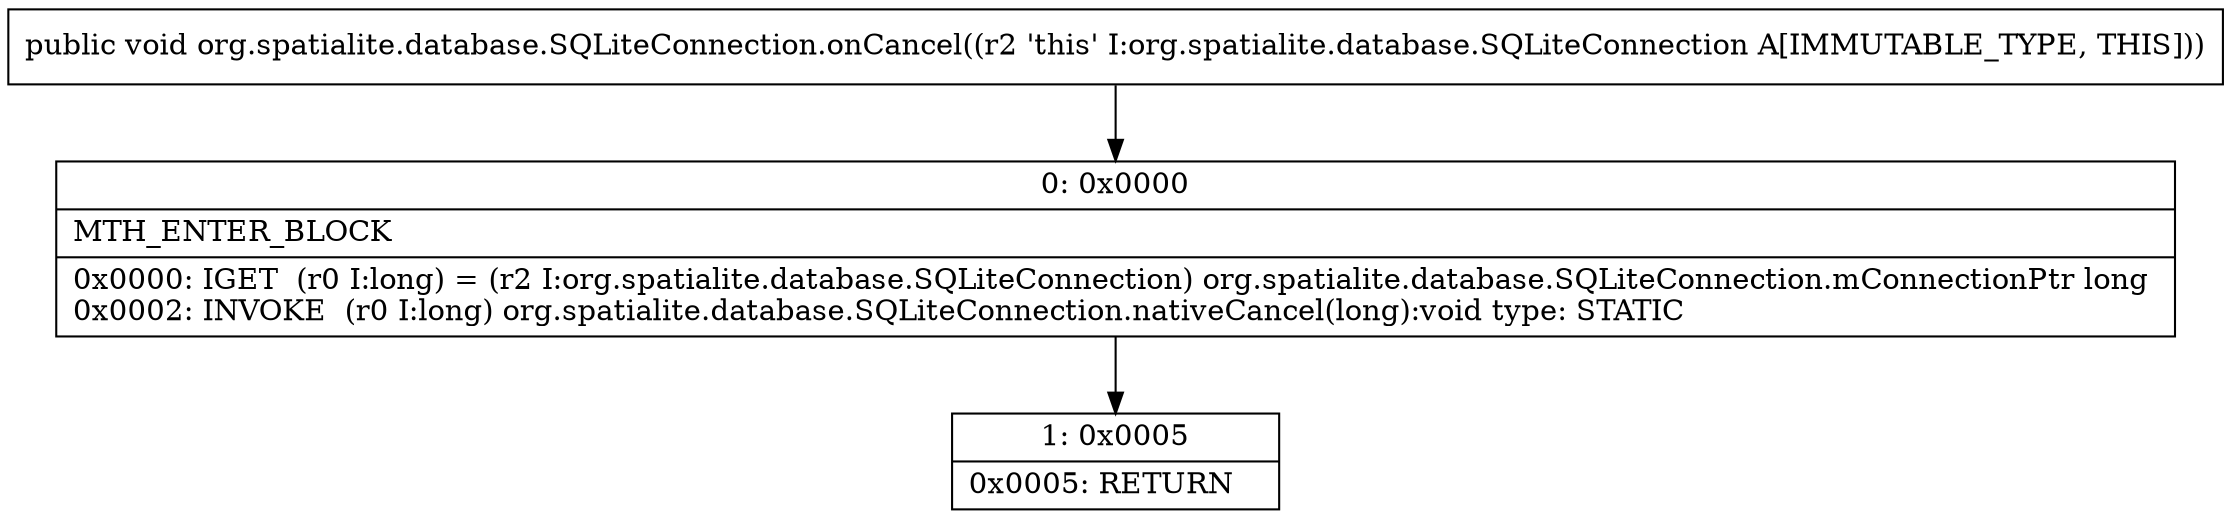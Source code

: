 digraph "CFG fororg.spatialite.database.SQLiteConnection.onCancel()V" {
Node_0 [shape=record,label="{0\:\ 0x0000|MTH_ENTER_BLOCK\l|0x0000: IGET  (r0 I:long) = (r2 I:org.spatialite.database.SQLiteConnection) org.spatialite.database.SQLiteConnection.mConnectionPtr long \l0x0002: INVOKE  (r0 I:long) org.spatialite.database.SQLiteConnection.nativeCancel(long):void type: STATIC \l}"];
Node_1 [shape=record,label="{1\:\ 0x0005|0x0005: RETURN   \l}"];
MethodNode[shape=record,label="{public void org.spatialite.database.SQLiteConnection.onCancel((r2 'this' I:org.spatialite.database.SQLiteConnection A[IMMUTABLE_TYPE, THIS])) }"];
MethodNode -> Node_0;
Node_0 -> Node_1;
}

